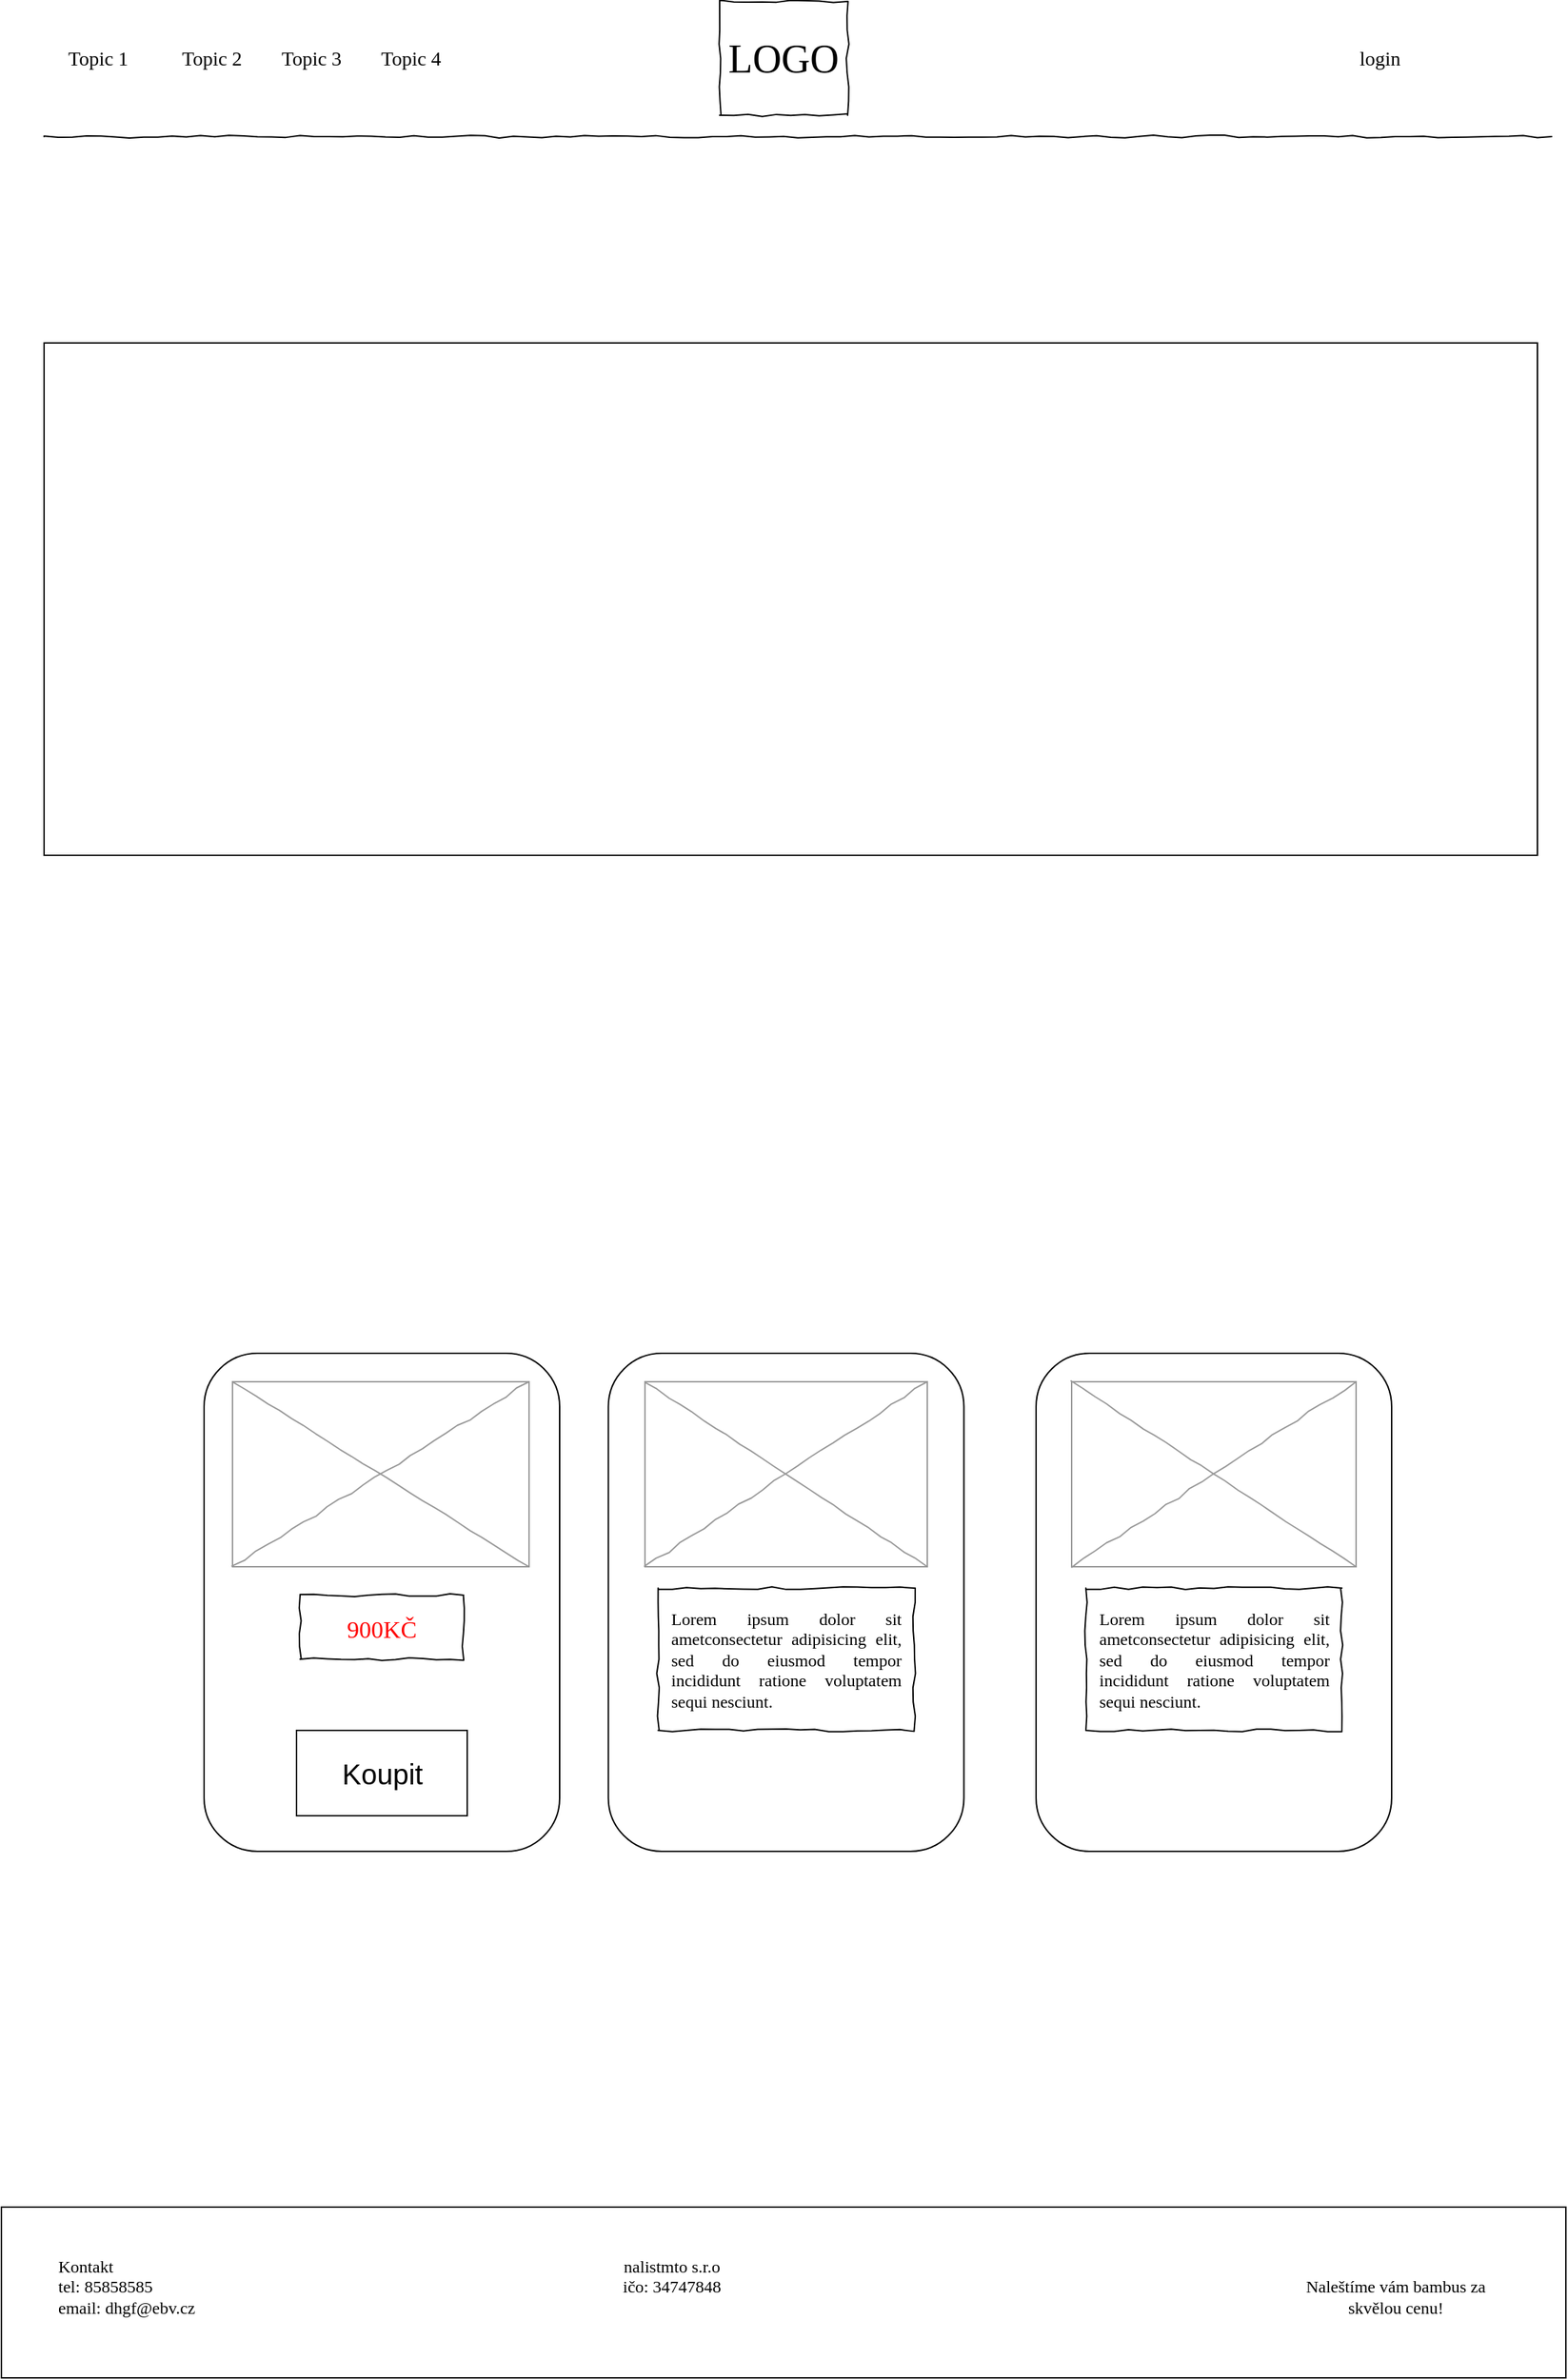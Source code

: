 <mxfile version="21.1.8" type="device">
  <diagram name="Page-1" id="03018318-947c-dd8e-b7a3-06fadd420f32">
    <mxGraphModel dx="1134" dy="631" grid="1" gridSize="10" guides="1" tooltips="1" connect="1" arrows="1" fold="1" page="1" pageScale="1" pageWidth="1100" pageHeight="850" background="#ffffff" math="0" shadow="0">
      <root>
        <mxCell id="0" />
        <mxCell id="1" parent="0" />
        <mxCell id="2mcgBmo4-r53qx8QRAlZ-7" value="" style="rounded=1;whiteSpace=wrap;html=1;" vertex="1" parent="1">
          <mxGeometry x="727.5" y="980" width="250" height="350" as="geometry" />
        </mxCell>
        <mxCell id="2mcgBmo4-r53qx8QRAlZ-6" value="" style="rounded=1;whiteSpace=wrap;html=1;" vertex="1" parent="1">
          <mxGeometry x="426.75" y="980" width="250" height="350" as="geometry" />
        </mxCell>
        <mxCell id="2mcgBmo4-r53qx8QRAlZ-4" value="" style="rounded=1;whiteSpace=wrap;html=1;" vertex="1" parent="1">
          <mxGeometry x="142.5" y="980" width="250" height="350" as="geometry" />
        </mxCell>
        <mxCell id="677b7b8949515195-2" value="LOGO" style="whiteSpace=wrap;html=1;rounded=0;shadow=0;labelBackgroundColor=none;strokeWidth=1;fontFamily=Verdana;fontSize=28;align=center;comic=1;" parent="1" vertex="1">
          <mxGeometry x="505" y="30" width="90" height="80" as="geometry" />
        </mxCell>
        <mxCell id="677b7b8949515195-4" value="Topic 1" style="text;html=1;points=[];align=left;verticalAlign=top;spacingTop=-4;fontSize=14;fontFamily=Verdana" parent="1" vertex="1">
          <mxGeometry x="45" y="60" width="60" height="20" as="geometry" />
        </mxCell>
        <mxCell id="677b7b8949515195-5" value="Topic 2" style="text;html=1;points=[];align=left;verticalAlign=top;spacingTop=-4;fontSize=14;fontFamily=Verdana" parent="1" vertex="1">
          <mxGeometry x="125" y="60" width="60" height="20" as="geometry" />
        </mxCell>
        <mxCell id="677b7b8949515195-6" value="Topic 3" style="text;html=1;points=[];align=left;verticalAlign=top;spacingTop=-4;fontSize=14;fontFamily=Verdana" parent="1" vertex="1">
          <mxGeometry x="195" y="60" width="60" height="20" as="geometry" />
        </mxCell>
        <mxCell id="677b7b8949515195-7" value="Topic 4" style="text;html=1;points=[];align=left;verticalAlign=top;spacingTop=-4;fontSize=14;fontFamily=Verdana" parent="1" vertex="1">
          <mxGeometry x="265" y="60" width="60" height="20" as="geometry" />
        </mxCell>
        <mxCell id="677b7b8949515195-9" value="" style="line;strokeWidth=1;html=1;rounded=0;shadow=0;labelBackgroundColor=none;fillColor=none;fontFamily=Verdana;fontSize=14;fontColor=#000000;align=center;comic=1;" parent="1" vertex="1">
          <mxGeometry x="30" y="120" width="1060" height="10" as="geometry" />
        </mxCell>
        <mxCell id="677b7b8949515195-15" value="&lt;div style=&quot;text-align: justify&quot;&gt;&lt;font color=&quot;#ff0000&quot; style=&quot;font-size: 17px;&quot;&gt;900KČ&lt;/font&gt;&lt;/div&gt;" style="whiteSpace=wrap;html=1;rounded=0;shadow=0;labelBackgroundColor=none;strokeWidth=1;fillColor=none;fontFamily=Verdana;fontSize=12;align=center;verticalAlign=top;spacing=10;comic=1;" parent="1" vertex="1">
          <mxGeometry x="210" y="1150" width="115" height="45" as="geometry" />
        </mxCell>
        <mxCell id="677b7b8949515195-16" value="" style="verticalLabelPosition=bottom;shadow=0;dashed=0;align=center;html=1;verticalAlign=top;strokeWidth=1;shape=mxgraph.mockup.graphics.simpleIcon;strokeColor=#999999;rounded=0;labelBackgroundColor=none;fontFamily=Verdana;fontSize=14;fontColor=#000000;comic=1;" parent="1" vertex="1">
          <mxGeometry x="162.5" y="1000" width="208.5" height="130" as="geometry" />
        </mxCell>
        <mxCell id="2mcgBmo4-r53qx8QRAlZ-2" value="" style="verticalLabelPosition=bottom;shadow=0;dashed=0;align=center;html=1;verticalAlign=top;strokeWidth=1;shape=mxgraph.mockup.graphics.simpleIcon;strokeColor=#999999;rounded=0;labelBackgroundColor=none;fontFamily=Verdana;fontSize=14;fontColor=#000000;comic=1;" vertex="1" parent="1">
          <mxGeometry x="452.5" y="1000" width="198.5" height="130" as="geometry" />
        </mxCell>
        <mxCell id="2mcgBmo4-r53qx8QRAlZ-3" value="" style="verticalLabelPosition=bottom;shadow=0;dashed=0;align=center;html=1;verticalAlign=top;strokeWidth=1;shape=mxgraph.mockup.graphics.simpleIcon;strokeColor=#999999;rounded=0;labelBackgroundColor=none;fontFamily=Verdana;fontSize=14;fontColor=#000000;comic=1;" vertex="1" parent="1">
          <mxGeometry x="752.5" y="1000" width="200" height="130" as="geometry" />
        </mxCell>
        <mxCell id="2mcgBmo4-r53qx8QRAlZ-8" value="&lt;div style=&quot;text-align: justify&quot;&gt;&lt;span&gt;Lorem ipsum dolor sit ametconsectetur adipisicing elit, sed do eiusmod tempor incididunt &lt;/span&gt;&lt;span style=&quot;background-color: initial;&quot;&gt;ratione voluptatem sequi nesciunt.&amp;nbsp;&lt;/span&gt;&lt;/div&gt;" style="whiteSpace=wrap;html=1;rounded=0;shadow=0;labelBackgroundColor=none;strokeWidth=1;fillColor=none;fontFamily=Verdana;fontSize=12;align=center;verticalAlign=top;spacing=10;comic=1;" vertex="1" parent="1">
          <mxGeometry x="461.75" y="1145" width="180" height="100" as="geometry" />
        </mxCell>
        <mxCell id="2mcgBmo4-r53qx8QRAlZ-9" value="&lt;div style=&quot;text-align: justify&quot;&gt;&lt;span&gt;Lorem ipsum dolor sit ametconsectetur adipisicing elit, sed do eiusmod tempor incididunt &lt;/span&gt;&lt;span style=&quot;background-color: initial;&quot;&gt;ratione voluptatem sequi nesciunt.&amp;nbsp;&lt;/span&gt;&lt;/div&gt;" style="whiteSpace=wrap;html=1;rounded=0;shadow=0;labelBackgroundColor=none;strokeWidth=1;fillColor=none;fontFamily=Verdana;fontSize=12;align=center;verticalAlign=top;spacing=10;comic=1;" vertex="1" parent="1">
          <mxGeometry x="762.5" y="1145" width="180" height="100" as="geometry" />
        </mxCell>
        <mxCell id="2mcgBmo4-r53qx8QRAlZ-11" value="" style="rounded=0;whiteSpace=wrap;html=1;" vertex="1" parent="1">
          <mxGeometry y="1580" width="1100" height="120" as="geometry" />
        </mxCell>
        <mxCell id="2mcgBmo4-r53qx8QRAlZ-12" value="&lt;div style=&quot;&quot;&gt;Kontakt&lt;/div&gt;&lt;div style=&quot;&quot;&gt;tel: 85858585&lt;/div&gt;&lt;div style=&quot;&quot;&gt;email: dhgf@ebv.cz&lt;/div&gt;" style="whiteSpace=wrap;html=1;rounded=0;shadow=0;labelBackgroundColor=none;strokeWidth=1;fillColor=none;fontFamily=Verdana;fontSize=12;align=left;verticalAlign=top;spacing=10;comic=1;strokeColor=none;" vertex="1" parent="1">
          <mxGeometry x="30" y="1600" width="180" height="100" as="geometry" />
        </mxCell>
        <mxCell id="2mcgBmo4-r53qx8QRAlZ-13" value="&lt;div style=&quot;&quot;&gt;nalistmto s.r.o&lt;/div&gt;&lt;div style=&quot;&quot;&gt;ičo: 34747848&lt;/div&gt;&lt;div style=&quot;&quot;&gt;&lt;br&gt;&lt;/div&gt;" style="whiteSpace=wrap;html=1;rounded=0;shadow=0;labelBackgroundColor=none;strokeWidth=1;fillColor=none;fontFamily=Verdana;fontSize=12;align=center;verticalAlign=top;spacing=10;comic=1;strokeColor=none;" vertex="1" parent="1">
          <mxGeometry x="381" y="1600" width="181" height="100" as="geometry" />
        </mxCell>
        <mxCell id="2mcgBmo4-r53qx8QRAlZ-14" value="&lt;br&gt;Naleštíme vám bambus za skvělou cenu!" style="whiteSpace=wrap;html=1;rounded=0;shadow=0;labelBackgroundColor=none;strokeWidth=1;fillColor=none;fontFamily=Verdana;fontSize=12;align=center;verticalAlign=top;spacing=10;comic=1;strokeColor=none;" vertex="1" parent="1">
          <mxGeometry x="890" y="1600" width="181" height="100" as="geometry" />
        </mxCell>
        <mxCell id="2mcgBmo4-r53qx8QRAlZ-15" value="&lt;font style=&quot;font-size: 20px;&quot;&gt;Koupit&lt;/font&gt;" style="rounded=0;whiteSpace=wrap;html=1;" vertex="1" parent="1">
          <mxGeometry x="207.5" y="1245" width="120" height="60" as="geometry" />
        </mxCell>
        <mxCell id="2mcgBmo4-r53qx8QRAlZ-16" value="" style="rounded=0;whiteSpace=wrap;html=1;" vertex="1" parent="1">
          <mxGeometry x="30" y="270" width="1050" height="360" as="geometry" />
        </mxCell>
        <mxCell id="2mcgBmo4-r53qx8QRAlZ-18" value="login" style="text;html=1;points=[];align=left;verticalAlign=top;spacingTop=-4;fontSize=14;fontFamily=Verdana" vertex="1" parent="1">
          <mxGeometry x="952.5" y="60" width="60" height="20" as="geometry" />
        </mxCell>
      </root>
    </mxGraphModel>
  </diagram>
</mxfile>
